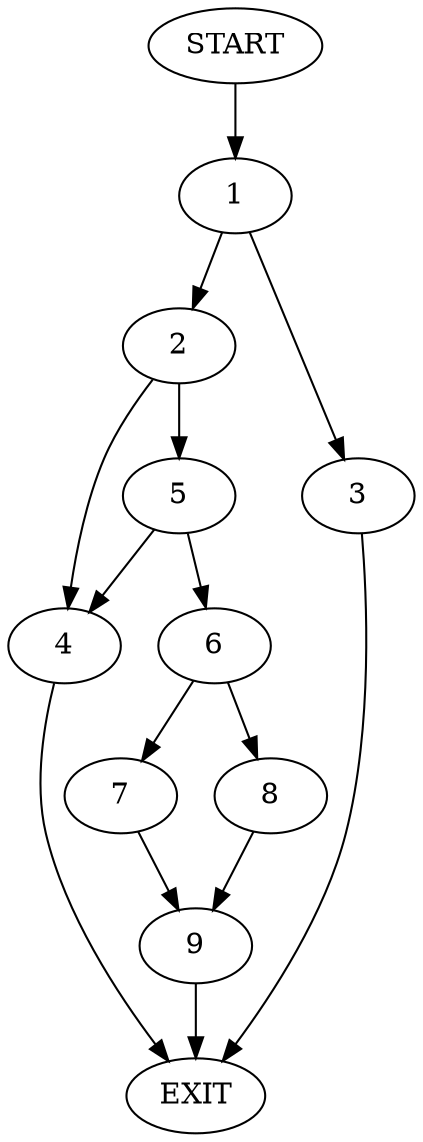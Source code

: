 digraph {
0 [label="START"]
10 [label="EXIT"]
0 -> 1
1 -> 2
1 -> 3
2 -> 4
2 -> 5
3 -> 10
5 -> 6
5 -> 4
4 -> 10
6 -> 7
6 -> 8
8 -> 9
7 -> 9
9 -> 10
}
